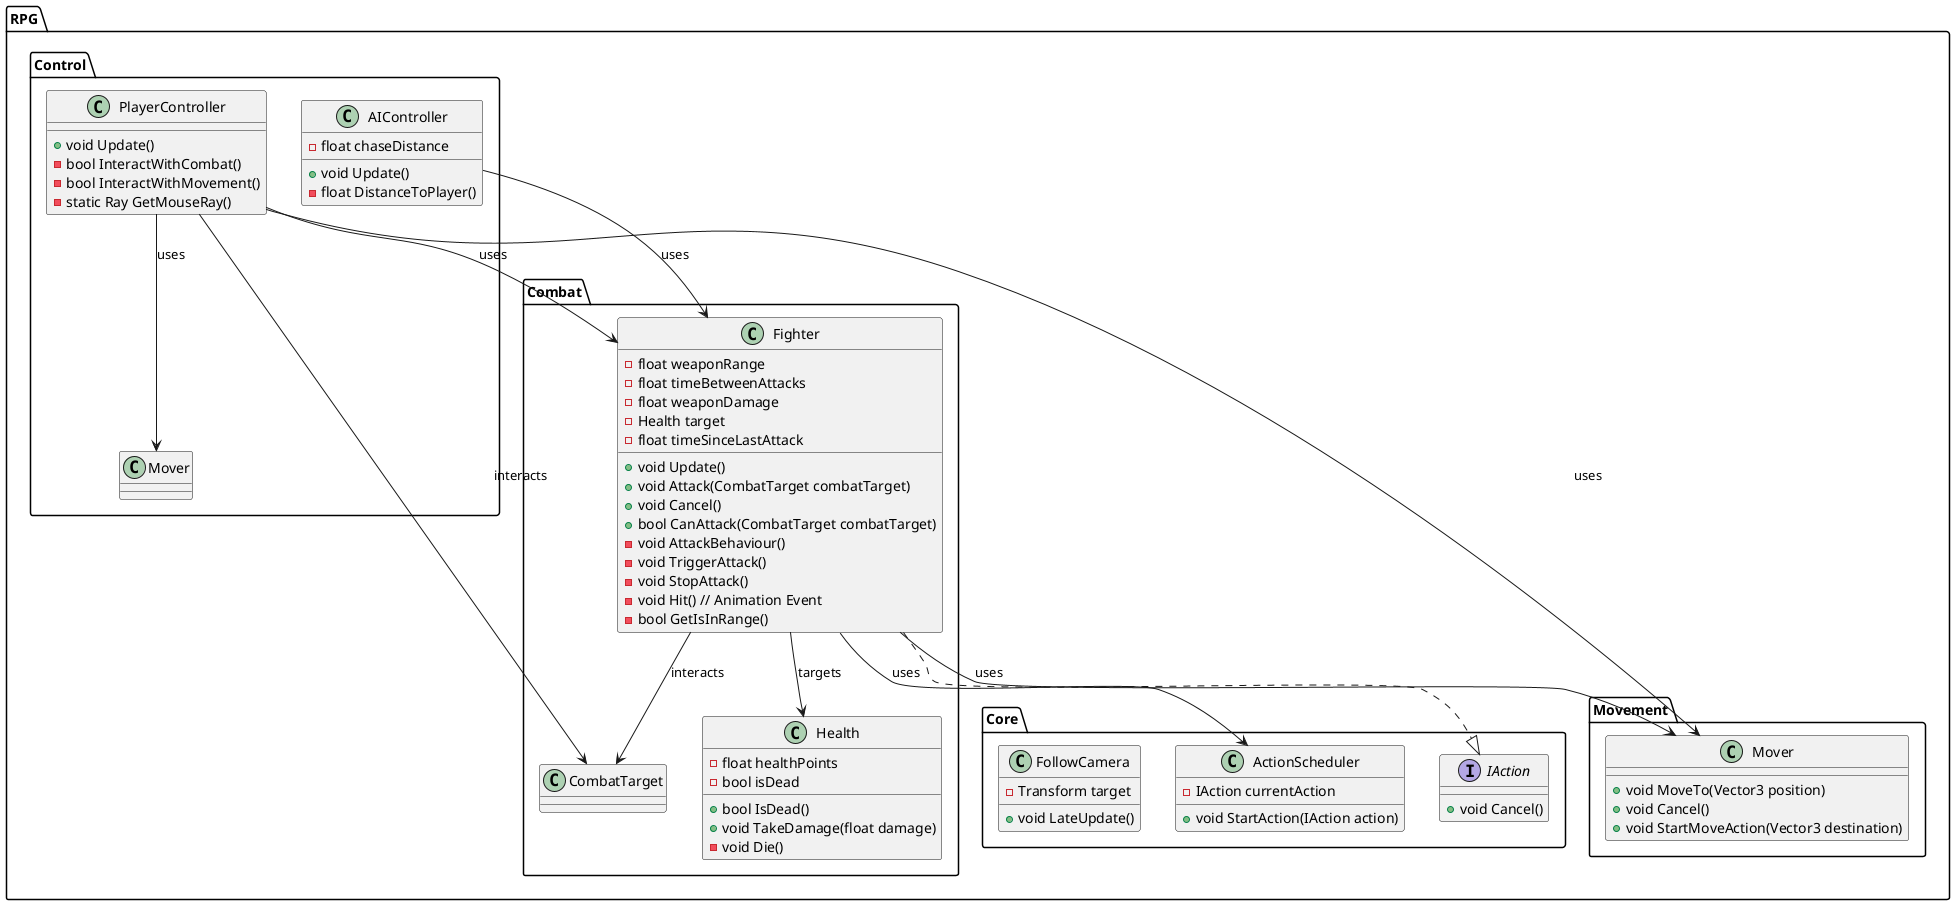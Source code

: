 @startuml RPG
namespace RPG.Combat {
    class Fighter {
        -float weaponRange
        -float timeBetweenAttacks
        -float weaponDamage
        -Health target
        -float timeSinceLastAttack
        +void Update()
        +void Attack(CombatTarget combatTarget)
        +void Cancel()
        +bool CanAttack(CombatTarget combatTarget)
        -void AttackBehaviour()
        -void TriggerAttack()
        -void StopAttack()
        -void Hit() // Animation Event
        -bool GetIsInRange()
    }

    class Health {
        -float healthPoints
        -bool isDead
        +bool IsDead()
        +void TakeDamage(float damage)
        -void Die()
    }

    class CombatTarget {
    }

    Fighter --> Health : targets
    Fighter --> CombatTarget : interacts
}

namespace RPG.Control {
    class PlayerController {
        +void Update()
        -bool InteractWithCombat()
        -bool InteractWithMovement()
        -static Ray GetMouseRay()
    }

    class AIController {
        -float chaseDistance
        +void Update()
        -float DistanceToPlayer()
    }

    PlayerController --> Fighter : uses
    PlayerController --> Mover : uses
    PlayerController --> CombatTarget : interacts
    AIController --> Fighter : uses
}

namespace RPG.Core {
    interface IAction {
        +void Cancel()
    }
    class ActionScheduler {
        -IAction currentAction
        +void StartAction(IAction action)
    }
    class FollowCamera {
        -Transform target
        +void LateUpdate()
    }
    Fighter ..|> IAction
    Fighter --> ActionScheduler : uses
}

namespace RPG.Movement {
    class Mover {
        +void MoveTo(Vector3 position)
        +void Cancel()
        +void StartMoveAction(Vector3 destination)
    }
    Fighter --> Mover : uses
    PlayerController --> Mover : uses
}
@enduml